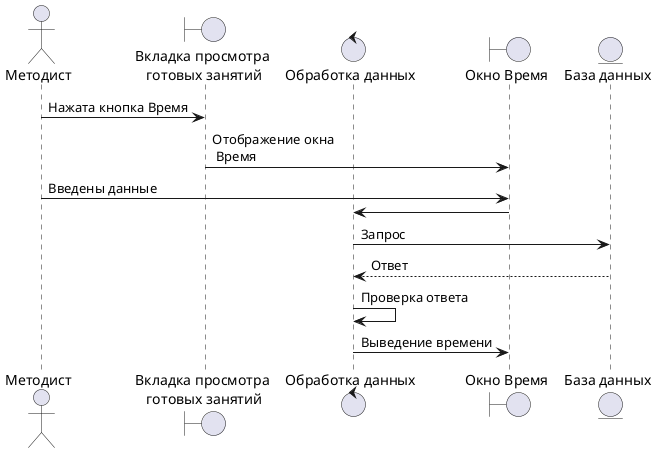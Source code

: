 @startuml PoVivedenieVremeniMethodist.wsd

actor "Методист" as pl

boundary "Вкладка просмотра\n готовых занятий" as bo

control "Обработка данных" as co2

boundary "Окно Время" as bo1

entity "База данных" as en1

pl -> bo: Нажата кнопка Время

bo -> bo1: Отображение окна\n Время

pl -> bo1: Введены данные

bo1 -> co2

co2 -> en1 : Запрос

en1 --> co2 : Ответ

co2 -> co2 : Проверка ответа

co2 -> bo1: Выведение времени


@enduml